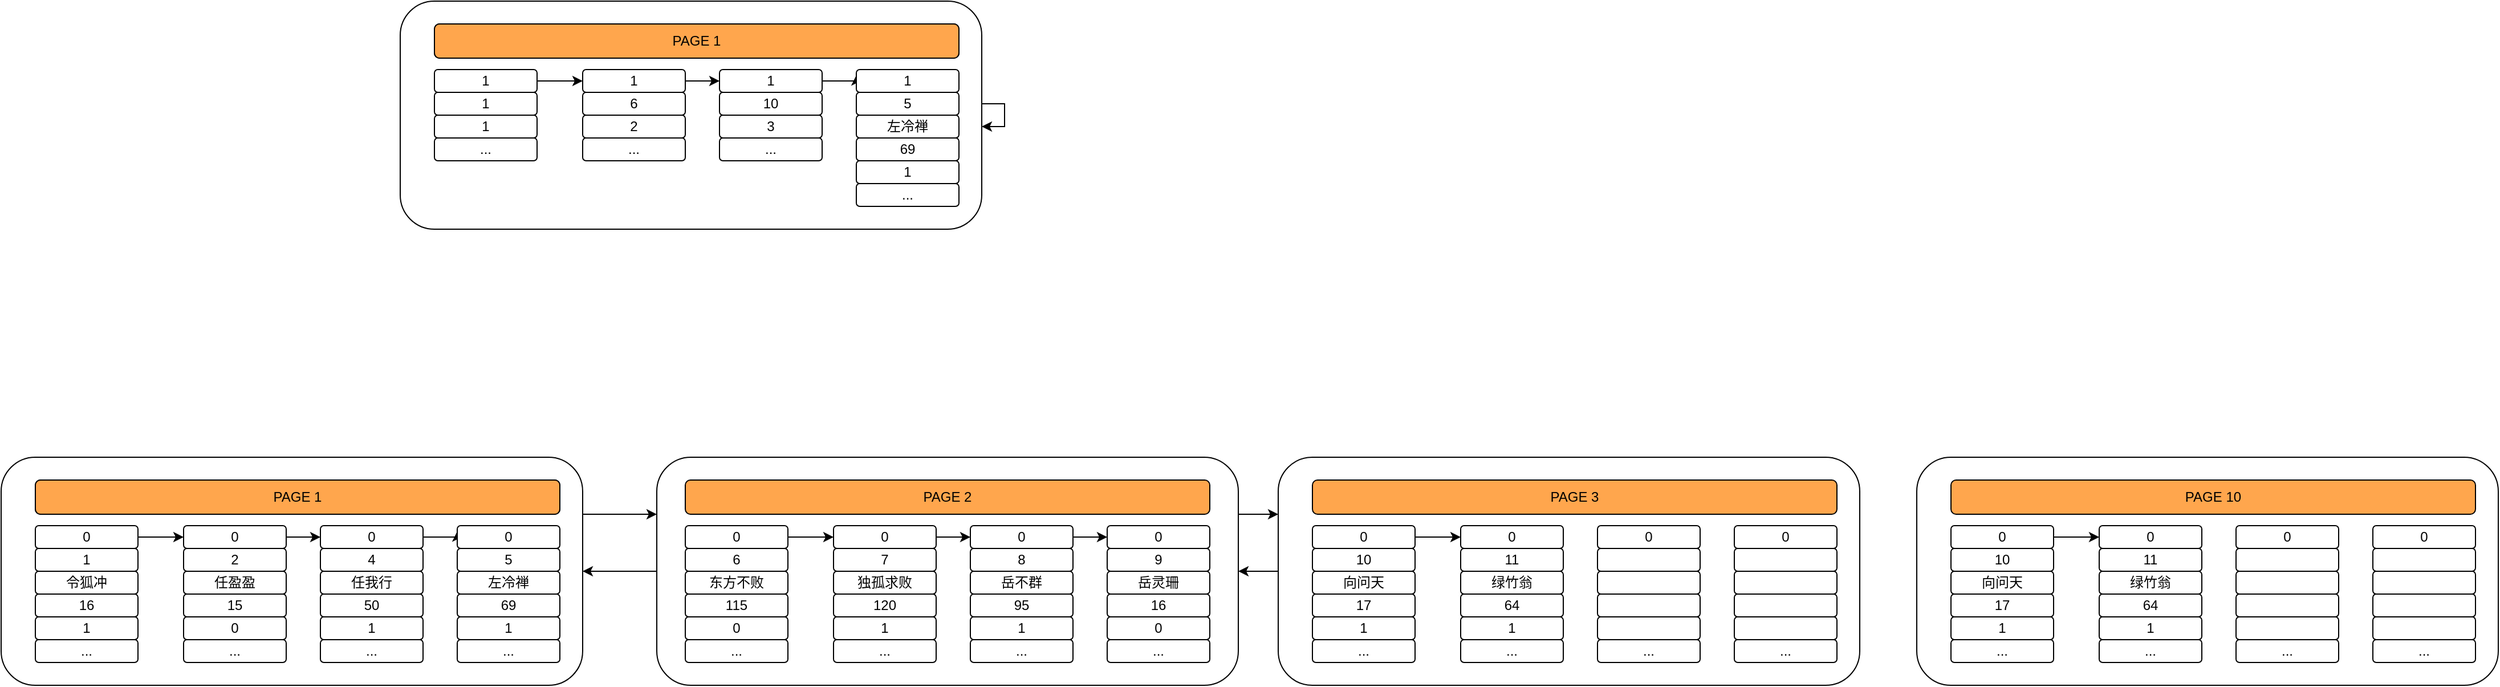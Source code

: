 <mxfile version="17.2.5" type="github">
  <diagram id="7UdDkVMXQPqJ16l7_mLh" name="第 1 页">
    <mxGraphModel dx="1221" dy="588" grid="1" gridSize="10" guides="1" tooltips="1" connect="1" arrows="1" fold="1" page="1" pageScale="1" pageWidth="827" pageHeight="1169" math="0" shadow="0">
      <root>
        <mxCell id="0" />
        <mxCell id="1" parent="0" />
        <mxCell id="IbyFdjmPlWambPThYL8s-92" style="edgeStyle=orthogonalEdgeStyle;rounded=0;orthogonalLoop=1;jettySize=auto;html=1;exitX=1;exitY=0.25;exitDx=0;exitDy=0;entryX=0;entryY=0.25;entryDx=0;entryDy=0;" edge="1" parent="1" source="IbyFdjmPlWambPThYL8s-3" target="IbyFdjmPlWambPThYL8s-35">
          <mxGeometry relative="1" as="geometry" />
        </mxCell>
        <mxCell id="IbyFdjmPlWambPThYL8s-3" value="" style="rounded=1;whiteSpace=wrap;html=1;" vertex="1" parent="1">
          <mxGeometry x="90" y="900" width="510" height="200" as="geometry" />
        </mxCell>
        <mxCell id="IbyFdjmPlWambPThYL8s-88" style="edgeStyle=orthogonalEdgeStyle;rounded=0;orthogonalLoop=1;jettySize=auto;html=1;exitX=1;exitY=0.5;exitDx=0;exitDy=0;" edge="1" parent="1" source="IbyFdjmPlWambPThYL8s-4" target="IbyFdjmPlWambPThYL8s-10">
          <mxGeometry relative="1" as="geometry" />
        </mxCell>
        <mxCell id="IbyFdjmPlWambPThYL8s-4" value="0" style="rounded=1;whiteSpace=wrap;html=1;" vertex="1" parent="1">
          <mxGeometry x="120" y="960" width="90" height="20" as="geometry" />
        </mxCell>
        <mxCell id="IbyFdjmPlWambPThYL8s-5" value="1" style="rounded=1;whiteSpace=wrap;html=1;" vertex="1" parent="1">
          <mxGeometry x="120" y="980" width="90" height="20" as="geometry" />
        </mxCell>
        <mxCell id="IbyFdjmPlWambPThYL8s-6" value="令狐冲" style="rounded=1;whiteSpace=wrap;html=1;" vertex="1" parent="1">
          <mxGeometry x="120" y="1000" width="90" height="20" as="geometry" />
        </mxCell>
        <mxCell id="IbyFdjmPlWambPThYL8s-7" value="16" style="rounded=1;whiteSpace=wrap;html=1;" vertex="1" parent="1">
          <mxGeometry x="120" y="1020" width="90" height="20" as="geometry" />
        </mxCell>
        <mxCell id="IbyFdjmPlWambPThYL8s-8" value="1" style="rounded=1;whiteSpace=wrap;html=1;" vertex="1" parent="1">
          <mxGeometry x="120" y="1040" width="90" height="20" as="geometry" />
        </mxCell>
        <mxCell id="IbyFdjmPlWambPThYL8s-9" value="..." style="rounded=1;whiteSpace=wrap;html=1;" vertex="1" parent="1">
          <mxGeometry x="120" y="1060" width="90" height="20" as="geometry" />
        </mxCell>
        <mxCell id="IbyFdjmPlWambPThYL8s-89" style="edgeStyle=orthogonalEdgeStyle;rounded=0;orthogonalLoop=1;jettySize=auto;html=1;exitX=1;exitY=0.5;exitDx=0;exitDy=0;entryX=0;entryY=0.5;entryDx=0;entryDy=0;" edge="1" parent="1" source="IbyFdjmPlWambPThYL8s-10" target="IbyFdjmPlWambPThYL8s-22">
          <mxGeometry relative="1" as="geometry" />
        </mxCell>
        <mxCell id="IbyFdjmPlWambPThYL8s-10" value="0" style="rounded=1;whiteSpace=wrap;html=1;" vertex="1" parent="1">
          <mxGeometry x="250" y="960" width="90" height="20" as="geometry" />
        </mxCell>
        <mxCell id="IbyFdjmPlWambPThYL8s-11" value="2" style="rounded=1;whiteSpace=wrap;html=1;" vertex="1" parent="1">
          <mxGeometry x="250" y="980" width="90" height="20" as="geometry" />
        </mxCell>
        <mxCell id="IbyFdjmPlWambPThYL8s-12" value="任盈盈" style="rounded=1;whiteSpace=wrap;html=1;" vertex="1" parent="1">
          <mxGeometry x="250" y="1000" width="90" height="20" as="geometry" />
        </mxCell>
        <mxCell id="IbyFdjmPlWambPThYL8s-13" value="15" style="rounded=1;whiteSpace=wrap;html=1;" vertex="1" parent="1">
          <mxGeometry x="250" y="1020" width="90" height="20" as="geometry" />
        </mxCell>
        <mxCell id="IbyFdjmPlWambPThYL8s-14" value="0" style="rounded=1;whiteSpace=wrap;html=1;" vertex="1" parent="1">
          <mxGeometry x="250" y="1040" width="90" height="20" as="geometry" />
        </mxCell>
        <mxCell id="IbyFdjmPlWambPThYL8s-15" value="..." style="rounded=1;whiteSpace=wrap;html=1;" vertex="1" parent="1">
          <mxGeometry x="250" y="1060" width="90" height="20" as="geometry" />
        </mxCell>
        <mxCell id="IbyFdjmPlWambPThYL8s-90" style="edgeStyle=orthogonalEdgeStyle;rounded=0;orthogonalLoop=1;jettySize=auto;html=1;exitX=1;exitY=0.5;exitDx=0;exitDy=0;entryX=0;entryY=0.25;entryDx=0;entryDy=0;" edge="1" parent="1" source="IbyFdjmPlWambPThYL8s-22" target="IbyFdjmPlWambPThYL8s-28">
          <mxGeometry relative="1" as="geometry" />
        </mxCell>
        <mxCell id="IbyFdjmPlWambPThYL8s-22" value="0" style="rounded=1;whiteSpace=wrap;html=1;" vertex="1" parent="1">
          <mxGeometry x="370" y="960" width="90" height="20" as="geometry" />
        </mxCell>
        <mxCell id="IbyFdjmPlWambPThYL8s-23" value="4" style="rounded=1;whiteSpace=wrap;html=1;" vertex="1" parent="1">
          <mxGeometry x="370" y="980" width="90" height="20" as="geometry" />
        </mxCell>
        <mxCell id="IbyFdjmPlWambPThYL8s-24" value="任我行" style="rounded=1;whiteSpace=wrap;html=1;" vertex="1" parent="1">
          <mxGeometry x="370" y="1000" width="90" height="20" as="geometry" />
        </mxCell>
        <mxCell id="IbyFdjmPlWambPThYL8s-25" value="50" style="rounded=1;whiteSpace=wrap;html=1;" vertex="1" parent="1">
          <mxGeometry x="370" y="1020" width="90" height="20" as="geometry" />
        </mxCell>
        <mxCell id="IbyFdjmPlWambPThYL8s-26" value="1" style="rounded=1;whiteSpace=wrap;html=1;" vertex="1" parent="1">
          <mxGeometry x="370" y="1040" width="90" height="20" as="geometry" />
        </mxCell>
        <mxCell id="IbyFdjmPlWambPThYL8s-27" value="..." style="rounded=1;whiteSpace=wrap;html=1;" vertex="1" parent="1">
          <mxGeometry x="370" y="1060" width="90" height="20" as="geometry" />
        </mxCell>
        <mxCell id="IbyFdjmPlWambPThYL8s-28" value="0" style="rounded=1;whiteSpace=wrap;html=1;" vertex="1" parent="1">
          <mxGeometry x="490" y="960" width="90" height="20" as="geometry" />
        </mxCell>
        <mxCell id="IbyFdjmPlWambPThYL8s-29" value="5" style="rounded=1;whiteSpace=wrap;html=1;" vertex="1" parent="1">
          <mxGeometry x="490" y="980" width="90" height="20" as="geometry" />
        </mxCell>
        <mxCell id="IbyFdjmPlWambPThYL8s-30" value="左冷禅" style="rounded=1;whiteSpace=wrap;html=1;" vertex="1" parent="1">
          <mxGeometry x="490" y="1000" width="90" height="20" as="geometry" />
        </mxCell>
        <mxCell id="IbyFdjmPlWambPThYL8s-31" value="69" style="rounded=1;whiteSpace=wrap;html=1;" vertex="1" parent="1">
          <mxGeometry x="490" y="1020" width="90" height="20" as="geometry" />
        </mxCell>
        <mxCell id="IbyFdjmPlWambPThYL8s-32" value="1" style="rounded=1;whiteSpace=wrap;html=1;" vertex="1" parent="1">
          <mxGeometry x="490" y="1040" width="90" height="20" as="geometry" />
        </mxCell>
        <mxCell id="IbyFdjmPlWambPThYL8s-33" value="..." style="rounded=1;whiteSpace=wrap;html=1;" vertex="1" parent="1">
          <mxGeometry x="490" y="1060" width="90" height="20" as="geometry" />
        </mxCell>
        <mxCell id="IbyFdjmPlWambPThYL8s-34" value="PAGE 1" style="rounded=1;whiteSpace=wrap;html=1;" vertex="1" parent="1">
          <mxGeometry x="120" y="920" width="460" height="30" as="geometry" />
        </mxCell>
        <mxCell id="IbyFdjmPlWambPThYL8s-93" style="edgeStyle=orthogonalEdgeStyle;rounded=0;orthogonalLoop=1;jettySize=auto;html=1;exitX=0;exitY=0.5;exitDx=0;exitDy=0;entryX=1;entryY=0.5;entryDx=0;entryDy=0;" edge="1" parent="1" source="IbyFdjmPlWambPThYL8s-35" target="IbyFdjmPlWambPThYL8s-3">
          <mxGeometry relative="1" as="geometry" />
        </mxCell>
        <mxCell id="IbyFdjmPlWambPThYL8s-97" style="edgeStyle=orthogonalEdgeStyle;rounded=0;orthogonalLoop=1;jettySize=auto;html=1;exitX=1;exitY=0.25;exitDx=0;exitDy=0;entryX=0;entryY=0.25;entryDx=0;entryDy=0;" edge="1" parent="1" source="IbyFdjmPlWambPThYL8s-35" target="IbyFdjmPlWambPThYL8s-61">
          <mxGeometry relative="1" as="geometry" />
        </mxCell>
        <mxCell id="IbyFdjmPlWambPThYL8s-35" value="" style="rounded=1;whiteSpace=wrap;html=1;" vertex="1" parent="1">
          <mxGeometry x="665" y="900" width="510" height="200" as="geometry" />
        </mxCell>
        <mxCell id="IbyFdjmPlWambPThYL8s-94" style="edgeStyle=orthogonalEdgeStyle;rounded=0;orthogonalLoop=1;jettySize=auto;html=1;exitX=1;exitY=0.5;exitDx=0;exitDy=0;entryX=0;entryY=0.5;entryDx=0;entryDy=0;" edge="1" parent="1" source="IbyFdjmPlWambPThYL8s-36" target="IbyFdjmPlWambPThYL8s-42">
          <mxGeometry relative="1" as="geometry" />
        </mxCell>
        <mxCell id="IbyFdjmPlWambPThYL8s-36" value="0" style="rounded=1;whiteSpace=wrap;html=1;" vertex="1" parent="1">
          <mxGeometry x="690" y="960" width="90" height="20" as="geometry" />
        </mxCell>
        <mxCell id="IbyFdjmPlWambPThYL8s-37" value="6" style="rounded=1;whiteSpace=wrap;html=1;" vertex="1" parent="1">
          <mxGeometry x="690" y="980" width="90" height="20" as="geometry" />
        </mxCell>
        <mxCell id="IbyFdjmPlWambPThYL8s-38" value="东方不败" style="rounded=1;whiteSpace=wrap;html=1;" vertex="1" parent="1">
          <mxGeometry x="690" y="1000" width="90" height="20" as="geometry" />
        </mxCell>
        <mxCell id="IbyFdjmPlWambPThYL8s-39" value="115" style="rounded=1;whiteSpace=wrap;html=1;" vertex="1" parent="1">
          <mxGeometry x="690" y="1020" width="90" height="20" as="geometry" />
        </mxCell>
        <mxCell id="IbyFdjmPlWambPThYL8s-40" value="0" style="rounded=1;whiteSpace=wrap;html=1;" vertex="1" parent="1">
          <mxGeometry x="690" y="1040" width="90" height="20" as="geometry" />
        </mxCell>
        <mxCell id="IbyFdjmPlWambPThYL8s-41" value="..." style="rounded=1;whiteSpace=wrap;html=1;" vertex="1" parent="1">
          <mxGeometry x="690" y="1060" width="90" height="20" as="geometry" />
        </mxCell>
        <mxCell id="IbyFdjmPlWambPThYL8s-95" style="edgeStyle=orthogonalEdgeStyle;rounded=0;orthogonalLoop=1;jettySize=auto;html=1;exitX=1;exitY=0.5;exitDx=0;exitDy=0;" edge="1" parent="1" source="IbyFdjmPlWambPThYL8s-42" target="IbyFdjmPlWambPThYL8s-48">
          <mxGeometry relative="1" as="geometry" />
        </mxCell>
        <mxCell id="IbyFdjmPlWambPThYL8s-42" value="0" style="rounded=1;whiteSpace=wrap;html=1;" vertex="1" parent="1">
          <mxGeometry x="820" y="960" width="90" height="20" as="geometry" />
        </mxCell>
        <mxCell id="IbyFdjmPlWambPThYL8s-43" value="7" style="rounded=1;whiteSpace=wrap;html=1;" vertex="1" parent="1">
          <mxGeometry x="820" y="980" width="90" height="20" as="geometry" />
        </mxCell>
        <mxCell id="IbyFdjmPlWambPThYL8s-44" value="独孤求败" style="rounded=1;whiteSpace=wrap;html=1;" vertex="1" parent="1">
          <mxGeometry x="820" y="1000" width="90" height="20" as="geometry" />
        </mxCell>
        <mxCell id="IbyFdjmPlWambPThYL8s-45" value="120" style="rounded=1;whiteSpace=wrap;html=1;" vertex="1" parent="1">
          <mxGeometry x="820" y="1020" width="90" height="20" as="geometry" />
        </mxCell>
        <mxCell id="IbyFdjmPlWambPThYL8s-46" value="1" style="rounded=1;whiteSpace=wrap;html=1;" vertex="1" parent="1">
          <mxGeometry x="820" y="1040" width="90" height="20" as="geometry" />
        </mxCell>
        <mxCell id="IbyFdjmPlWambPThYL8s-47" value="..." style="rounded=1;whiteSpace=wrap;html=1;" vertex="1" parent="1">
          <mxGeometry x="820" y="1060" width="90" height="20" as="geometry" />
        </mxCell>
        <mxCell id="IbyFdjmPlWambPThYL8s-96" style="edgeStyle=orthogonalEdgeStyle;rounded=0;orthogonalLoop=1;jettySize=auto;html=1;exitX=1;exitY=0.5;exitDx=0;exitDy=0;entryX=0;entryY=0.5;entryDx=0;entryDy=0;" edge="1" parent="1" source="IbyFdjmPlWambPThYL8s-48" target="IbyFdjmPlWambPThYL8s-54">
          <mxGeometry relative="1" as="geometry" />
        </mxCell>
        <mxCell id="IbyFdjmPlWambPThYL8s-48" value="0" style="rounded=1;whiteSpace=wrap;html=1;" vertex="1" parent="1">
          <mxGeometry x="940" y="960" width="90" height="20" as="geometry" />
        </mxCell>
        <mxCell id="IbyFdjmPlWambPThYL8s-49" value="8" style="rounded=1;whiteSpace=wrap;html=1;" vertex="1" parent="1">
          <mxGeometry x="940" y="980" width="90" height="20" as="geometry" />
        </mxCell>
        <mxCell id="IbyFdjmPlWambPThYL8s-50" value="岳不群" style="rounded=1;whiteSpace=wrap;html=1;" vertex="1" parent="1">
          <mxGeometry x="940" y="1000" width="90" height="20" as="geometry" />
        </mxCell>
        <mxCell id="IbyFdjmPlWambPThYL8s-51" value="95" style="rounded=1;whiteSpace=wrap;html=1;" vertex="1" parent="1">
          <mxGeometry x="940" y="1020" width="90" height="20" as="geometry" />
        </mxCell>
        <mxCell id="IbyFdjmPlWambPThYL8s-52" value="1" style="rounded=1;whiteSpace=wrap;html=1;" vertex="1" parent="1">
          <mxGeometry x="940" y="1040" width="90" height="20" as="geometry" />
        </mxCell>
        <mxCell id="IbyFdjmPlWambPThYL8s-53" value="..." style="rounded=1;whiteSpace=wrap;html=1;" vertex="1" parent="1">
          <mxGeometry x="940" y="1060" width="90" height="20" as="geometry" />
        </mxCell>
        <mxCell id="IbyFdjmPlWambPThYL8s-54" value="0" style="rounded=1;whiteSpace=wrap;html=1;" vertex="1" parent="1">
          <mxGeometry x="1060" y="960" width="90" height="20" as="geometry" />
        </mxCell>
        <mxCell id="IbyFdjmPlWambPThYL8s-55" value="9" style="rounded=1;whiteSpace=wrap;html=1;" vertex="1" parent="1">
          <mxGeometry x="1060" y="980" width="90" height="20" as="geometry" />
        </mxCell>
        <mxCell id="IbyFdjmPlWambPThYL8s-56" value="岳灵珊" style="rounded=1;whiteSpace=wrap;html=1;" vertex="1" parent="1">
          <mxGeometry x="1060" y="1000" width="90" height="20" as="geometry" />
        </mxCell>
        <mxCell id="IbyFdjmPlWambPThYL8s-57" value="16" style="rounded=1;whiteSpace=wrap;html=1;" vertex="1" parent="1">
          <mxGeometry x="1060" y="1020" width="90" height="20" as="geometry" />
        </mxCell>
        <mxCell id="IbyFdjmPlWambPThYL8s-58" value="0" style="rounded=1;whiteSpace=wrap;html=1;" vertex="1" parent="1">
          <mxGeometry x="1060" y="1040" width="90" height="20" as="geometry" />
        </mxCell>
        <mxCell id="IbyFdjmPlWambPThYL8s-59" value="..." style="rounded=1;whiteSpace=wrap;html=1;" vertex="1" parent="1">
          <mxGeometry x="1060" y="1060" width="90" height="20" as="geometry" />
        </mxCell>
        <mxCell id="IbyFdjmPlWambPThYL8s-60" value="PAGE 2" style="rounded=1;whiteSpace=wrap;html=1;fillColor=#FFA64D;" vertex="1" parent="1">
          <mxGeometry x="690" y="920" width="460" height="30" as="geometry" />
        </mxCell>
        <mxCell id="IbyFdjmPlWambPThYL8s-98" style="edgeStyle=orthogonalEdgeStyle;rounded=0;orthogonalLoop=1;jettySize=auto;html=1;exitX=0;exitY=0.5;exitDx=0;exitDy=0;entryX=1;entryY=0.5;entryDx=0;entryDy=0;" edge="1" parent="1" source="IbyFdjmPlWambPThYL8s-61" target="IbyFdjmPlWambPThYL8s-35">
          <mxGeometry relative="1" as="geometry" />
        </mxCell>
        <mxCell id="IbyFdjmPlWambPThYL8s-61" value="" style="rounded=1;whiteSpace=wrap;html=1;" vertex="1" parent="1">
          <mxGeometry x="1210" y="900" width="510" height="200" as="geometry" />
        </mxCell>
        <mxCell id="IbyFdjmPlWambPThYL8s-99" style="edgeStyle=orthogonalEdgeStyle;rounded=0;orthogonalLoop=1;jettySize=auto;html=1;exitX=1;exitY=0.5;exitDx=0;exitDy=0;entryX=0;entryY=0.5;entryDx=0;entryDy=0;" edge="1" parent="1" source="IbyFdjmPlWambPThYL8s-62" target="IbyFdjmPlWambPThYL8s-68">
          <mxGeometry relative="1" as="geometry" />
        </mxCell>
        <mxCell id="IbyFdjmPlWambPThYL8s-62" value="0" style="rounded=1;whiteSpace=wrap;html=1;" vertex="1" parent="1">
          <mxGeometry x="1240" y="960" width="90" height="20" as="geometry" />
        </mxCell>
        <mxCell id="IbyFdjmPlWambPThYL8s-63" value="10" style="rounded=1;whiteSpace=wrap;html=1;" vertex="1" parent="1">
          <mxGeometry x="1240" y="980" width="90" height="20" as="geometry" />
        </mxCell>
        <mxCell id="IbyFdjmPlWambPThYL8s-64" value="向问天" style="rounded=1;whiteSpace=wrap;html=1;" vertex="1" parent="1">
          <mxGeometry x="1240" y="1000" width="90" height="20" as="geometry" />
        </mxCell>
        <mxCell id="IbyFdjmPlWambPThYL8s-65" value="17" style="rounded=1;whiteSpace=wrap;html=1;" vertex="1" parent="1">
          <mxGeometry x="1240" y="1020" width="90" height="20" as="geometry" />
        </mxCell>
        <mxCell id="IbyFdjmPlWambPThYL8s-66" value="1" style="rounded=1;whiteSpace=wrap;html=1;" vertex="1" parent="1">
          <mxGeometry x="1240" y="1040" width="90" height="20" as="geometry" />
        </mxCell>
        <mxCell id="IbyFdjmPlWambPThYL8s-67" value="..." style="rounded=1;whiteSpace=wrap;html=1;" vertex="1" parent="1">
          <mxGeometry x="1240" y="1060" width="90" height="20" as="geometry" />
        </mxCell>
        <mxCell id="IbyFdjmPlWambPThYL8s-68" value="0" style="rounded=1;whiteSpace=wrap;html=1;" vertex="1" parent="1">
          <mxGeometry x="1370" y="960" width="90" height="20" as="geometry" />
        </mxCell>
        <mxCell id="IbyFdjmPlWambPThYL8s-69" value="11" style="rounded=1;whiteSpace=wrap;html=1;" vertex="1" parent="1">
          <mxGeometry x="1370" y="980" width="90" height="20" as="geometry" />
        </mxCell>
        <mxCell id="IbyFdjmPlWambPThYL8s-70" value="绿竹翁" style="rounded=1;whiteSpace=wrap;html=1;" vertex="1" parent="1">
          <mxGeometry x="1370" y="1000" width="90" height="20" as="geometry" />
        </mxCell>
        <mxCell id="IbyFdjmPlWambPThYL8s-71" value="64" style="rounded=1;whiteSpace=wrap;html=1;" vertex="1" parent="1">
          <mxGeometry x="1370" y="1020" width="90" height="20" as="geometry" />
        </mxCell>
        <mxCell id="IbyFdjmPlWambPThYL8s-72" value="1" style="rounded=1;whiteSpace=wrap;html=1;" vertex="1" parent="1">
          <mxGeometry x="1370" y="1040" width="90" height="20" as="geometry" />
        </mxCell>
        <mxCell id="IbyFdjmPlWambPThYL8s-73" value="..." style="rounded=1;whiteSpace=wrap;html=1;" vertex="1" parent="1">
          <mxGeometry x="1370" y="1060" width="90" height="20" as="geometry" />
        </mxCell>
        <mxCell id="IbyFdjmPlWambPThYL8s-74" value="0" style="rounded=1;whiteSpace=wrap;html=1;" vertex="1" parent="1">
          <mxGeometry x="1490" y="960" width="90" height="20" as="geometry" />
        </mxCell>
        <mxCell id="IbyFdjmPlWambPThYL8s-75" value="" style="rounded=1;whiteSpace=wrap;html=1;" vertex="1" parent="1">
          <mxGeometry x="1490" y="980" width="90" height="20" as="geometry" />
        </mxCell>
        <mxCell id="IbyFdjmPlWambPThYL8s-76" value="" style="rounded=1;whiteSpace=wrap;html=1;" vertex="1" parent="1">
          <mxGeometry x="1490" y="1000" width="90" height="20" as="geometry" />
        </mxCell>
        <mxCell id="IbyFdjmPlWambPThYL8s-77" value="" style="rounded=1;whiteSpace=wrap;html=1;" vertex="1" parent="1">
          <mxGeometry x="1490" y="1020" width="90" height="20" as="geometry" />
        </mxCell>
        <mxCell id="IbyFdjmPlWambPThYL8s-78" value="" style="rounded=1;whiteSpace=wrap;html=1;" vertex="1" parent="1">
          <mxGeometry x="1490" y="1040" width="90" height="20" as="geometry" />
        </mxCell>
        <mxCell id="IbyFdjmPlWambPThYL8s-79" value="..." style="rounded=1;whiteSpace=wrap;html=1;" vertex="1" parent="1">
          <mxGeometry x="1490" y="1060" width="90" height="20" as="geometry" />
        </mxCell>
        <mxCell id="IbyFdjmPlWambPThYL8s-80" value="0" style="rounded=1;whiteSpace=wrap;html=1;" vertex="1" parent="1">
          <mxGeometry x="1610" y="960" width="90" height="20" as="geometry" />
        </mxCell>
        <mxCell id="IbyFdjmPlWambPThYL8s-81" value="" style="rounded=1;whiteSpace=wrap;html=1;" vertex="1" parent="1">
          <mxGeometry x="1610" y="980" width="90" height="20" as="geometry" />
        </mxCell>
        <mxCell id="IbyFdjmPlWambPThYL8s-82" value="" style="rounded=1;whiteSpace=wrap;html=1;" vertex="1" parent="1">
          <mxGeometry x="1610" y="1000" width="90" height="20" as="geometry" />
        </mxCell>
        <mxCell id="IbyFdjmPlWambPThYL8s-83" value="" style="rounded=1;whiteSpace=wrap;html=1;" vertex="1" parent="1">
          <mxGeometry x="1610" y="1020" width="90" height="20" as="geometry" />
        </mxCell>
        <mxCell id="IbyFdjmPlWambPThYL8s-84" value="" style="rounded=1;whiteSpace=wrap;html=1;" vertex="1" parent="1">
          <mxGeometry x="1610" y="1040" width="90" height="20" as="geometry" />
        </mxCell>
        <mxCell id="IbyFdjmPlWambPThYL8s-85" value="..." style="rounded=1;whiteSpace=wrap;html=1;" vertex="1" parent="1">
          <mxGeometry x="1610" y="1060" width="90" height="20" as="geometry" />
        </mxCell>
        <mxCell id="IbyFdjmPlWambPThYL8s-86" value="PAGE 3" style="rounded=1;whiteSpace=wrap;html=1;fillColor=#FFA64D;" vertex="1" parent="1">
          <mxGeometry x="1240" y="920" width="460" height="30" as="geometry" />
        </mxCell>
        <mxCell id="IbyFdjmPlWambPThYL8s-87" value="PAGE 1" style="rounded=1;whiteSpace=wrap;html=1;fillColor=#FFA64D;" vertex="1" parent="1">
          <mxGeometry x="120" y="920" width="460" height="30" as="geometry" />
        </mxCell>
        <mxCell id="IbyFdjmPlWambPThYL8s-100" value="" style="rounded=1;whiteSpace=wrap;html=1;" vertex="1" parent="1">
          <mxGeometry x="1770" y="900" width="510" height="200" as="geometry" />
        </mxCell>
        <mxCell id="IbyFdjmPlWambPThYL8s-101" style="edgeStyle=orthogonalEdgeStyle;rounded=0;orthogonalLoop=1;jettySize=auto;html=1;exitX=1;exitY=0.5;exitDx=0;exitDy=0;entryX=0;entryY=0.5;entryDx=0;entryDy=0;" edge="1" parent="1" source="IbyFdjmPlWambPThYL8s-102" target="IbyFdjmPlWambPThYL8s-108">
          <mxGeometry relative="1" as="geometry" />
        </mxCell>
        <mxCell id="IbyFdjmPlWambPThYL8s-102" value="0" style="rounded=1;whiteSpace=wrap;html=1;" vertex="1" parent="1">
          <mxGeometry x="1800" y="960" width="90" height="20" as="geometry" />
        </mxCell>
        <mxCell id="IbyFdjmPlWambPThYL8s-103" value="10" style="rounded=1;whiteSpace=wrap;html=1;" vertex="1" parent="1">
          <mxGeometry x="1800" y="980" width="90" height="20" as="geometry" />
        </mxCell>
        <mxCell id="IbyFdjmPlWambPThYL8s-104" value="向问天" style="rounded=1;whiteSpace=wrap;html=1;" vertex="1" parent="1">
          <mxGeometry x="1800" y="1000" width="90" height="20" as="geometry" />
        </mxCell>
        <mxCell id="IbyFdjmPlWambPThYL8s-105" value="17" style="rounded=1;whiteSpace=wrap;html=1;" vertex="1" parent="1">
          <mxGeometry x="1800" y="1020" width="90" height="20" as="geometry" />
        </mxCell>
        <mxCell id="IbyFdjmPlWambPThYL8s-106" value="1" style="rounded=1;whiteSpace=wrap;html=1;" vertex="1" parent="1">
          <mxGeometry x="1800" y="1040" width="90" height="20" as="geometry" />
        </mxCell>
        <mxCell id="IbyFdjmPlWambPThYL8s-107" value="..." style="rounded=1;whiteSpace=wrap;html=1;" vertex="1" parent="1">
          <mxGeometry x="1800" y="1060" width="90" height="20" as="geometry" />
        </mxCell>
        <mxCell id="IbyFdjmPlWambPThYL8s-108" value="0" style="rounded=1;whiteSpace=wrap;html=1;" vertex="1" parent="1">
          <mxGeometry x="1930" y="960" width="90" height="20" as="geometry" />
        </mxCell>
        <mxCell id="IbyFdjmPlWambPThYL8s-109" value="11" style="rounded=1;whiteSpace=wrap;html=1;" vertex="1" parent="1">
          <mxGeometry x="1930" y="980" width="90" height="20" as="geometry" />
        </mxCell>
        <mxCell id="IbyFdjmPlWambPThYL8s-110" value="绿竹翁" style="rounded=1;whiteSpace=wrap;html=1;" vertex="1" parent="1">
          <mxGeometry x="1930" y="1000" width="90" height="20" as="geometry" />
        </mxCell>
        <mxCell id="IbyFdjmPlWambPThYL8s-111" value="64" style="rounded=1;whiteSpace=wrap;html=1;" vertex="1" parent="1">
          <mxGeometry x="1930" y="1020" width="90" height="20" as="geometry" />
        </mxCell>
        <mxCell id="IbyFdjmPlWambPThYL8s-112" value="1" style="rounded=1;whiteSpace=wrap;html=1;" vertex="1" parent="1">
          <mxGeometry x="1930" y="1040" width="90" height="20" as="geometry" />
        </mxCell>
        <mxCell id="IbyFdjmPlWambPThYL8s-113" value="..." style="rounded=1;whiteSpace=wrap;html=1;" vertex="1" parent="1">
          <mxGeometry x="1930" y="1060" width="90" height="20" as="geometry" />
        </mxCell>
        <mxCell id="IbyFdjmPlWambPThYL8s-114" value="0" style="rounded=1;whiteSpace=wrap;html=1;" vertex="1" parent="1">
          <mxGeometry x="2050" y="960" width="90" height="20" as="geometry" />
        </mxCell>
        <mxCell id="IbyFdjmPlWambPThYL8s-115" value="" style="rounded=1;whiteSpace=wrap;html=1;" vertex="1" parent="1">
          <mxGeometry x="2050" y="980" width="90" height="20" as="geometry" />
        </mxCell>
        <mxCell id="IbyFdjmPlWambPThYL8s-116" value="" style="rounded=1;whiteSpace=wrap;html=1;" vertex="1" parent="1">
          <mxGeometry x="2050" y="1000" width="90" height="20" as="geometry" />
        </mxCell>
        <mxCell id="IbyFdjmPlWambPThYL8s-117" value="" style="rounded=1;whiteSpace=wrap;html=1;" vertex="1" parent="1">
          <mxGeometry x="2050" y="1020" width="90" height="20" as="geometry" />
        </mxCell>
        <mxCell id="IbyFdjmPlWambPThYL8s-118" value="" style="rounded=1;whiteSpace=wrap;html=1;" vertex="1" parent="1">
          <mxGeometry x="2050" y="1040" width="90" height="20" as="geometry" />
        </mxCell>
        <mxCell id="IbyFdjmPlWambPThYL8s-119" value="..." style="rounded=1;whiteSpace=wrap;html=1;" vertex="1" parent="1">
          <mxGeometry x="2050" y="1060" width="90" height="20" as="geometry" />
        </mxCell>
        <mxCell id="IbyFdjmPlWambPThYL8s-120" value="0" style="rounded=1;whiteSpace=wrap;html=1;" vertex="1" parent="1">
          <mxGeometry x="2170" y="960" width="90" height="20" as="geometry" />
        </mxCell>
        <mxCell id="IbyFdjmPlWambPThYL8s-121" value="" style="rounded=1;whiteSpace=wrap;html=1;" vertex="1" parent="1">
          <mxGeometry x="2170" y="980" width="90" height="20" as="geometry" />
        </mxCell>
        <mxCell id="IbyFdjmPlWambPThYL8s-122" value="" style="rounded=1;whiteSpace=wrap;html=1;" vertex="1" parent="1">
          <mxGeometry x="2170" y="1000" width="90" height="20" as="geometry" />
        </mxCell>
        <mxCell id="IbyFdjmPlWambPThYL8s-123" value="" style="rounded=1;whiteSpace=wrap;html=1;" vertex="1" parent="1">
          <mxGeometry x="2170" y="1020" width="90" height="20" as="geometry" />
        </mxCell>
        <mxCell id="IbyFdjmPlWambPThYL8s-124" value="" style="rounded=1;whiteSpace=wrap;html=1;" vertex="1" parent="1">
          <mxGeometry x="2170" y="1040" width="90" height="20" as="geometry" />
        </mxCell>
        <mxCell id="IbyFdjmPlWambPThYL8s-125" value="..." style="rounded=1;whiteSpace=wrap;html=1;" vertex="1" parent="1">
          <mxGeometry x="2170" y="1060" width="90" height="20" as="geometry" />
        </mxCell>
        <mxCell id="IbyFdjmPlWambPThYL8s-126" value="PAGE 10" style="rounded=1;whiteSpace=wrap;html=1;fillColor=#FFA64D;" vertex="1" parent="1">
          <mxGeometry x="1800" y="920" width="460" height="30" as="geometry" />
        </mxCell>
        <mxCell id="IbyFdjmPlWambPThYL8s-127" value="" style="rounded=1;whiteSpace=wrap;html=1;" vertex="1" parent="1">
          <mxGeometry x="440" y="500" width="510" height="200" as="geometry" />
        </mxCell>
        <mxCell id="IbyFdjmPlWambPThYL8s-128" style="edgeStyle=orthogonalEdgeStyle;rounded=0;orthogonalLoop=1;jettySize=auto;html=1;exitX=1;exitY=0.5;exitDx=0;exitDy=0;" edge="1" parent="1" source="IbyFdjmPlWambPThYL8s-129" target="IbyFdjmPlWambPThYL8s-136">
          <mxGeometry relative="1" as="geometry" />
        </mxCell>
        <mxCell id="IbyFdjmPlWambPThYL8s-129" value="1" style="rounded=1;whiteSpace=wrap;html=1;" vertex="1" parent="1">
          <mxGeometry x="470" y="560" width="90" height="20" as="geometry" />
        </mxCell>
        <mxCell id="IbyFdjmPlWambPThYL8s-130" value="1" style="rounded=1;whiteSpace=wrap;html=1;" vertex="1" parent="1">
          <mxGeometry x="470" y="580" width="90" height="20" as="geometry" />
        </mxCell>
        <mxCell id="IbyFdjmPlWambPThYL8s-131" value="1" style="rounded=1;whiteSpace=wrap;html=1;" vertex="1" parent="1">
          <mxGeometry x="470" y="600" width="90" height="20" as="geometry" />
        </mxCell>
        <mxCell id="IbyFdjmPlWambPThYL8s-134" value="..." style="rounded=1;whiteSpace=wrap;html=1;" vertex="1" parent="1">
          <mxGeometry x="470" y="620" width="90" height="20" as="geometry" />
        </mxCell>
        <mxCell id="IbyFdjmPlWambPThYL8s-135" style="edgeStyle=orthogonalEdgeStyle;rounded=0;orthogonalLoop=1;jettySize=auto;html=1;exitX=1;exitY=0.5;exitDx=0;exitDy=0;entryX=0;entryY=0.5;entryDx=0;entryDy=0;" edge="1" parent="1" source="IbyFdjmPlWambPThYL8s-136" target="IbyFdjmPlWambPThYL8s-143">
          <mxGeometry relative="1" as="geometry" />
        </mxCell>
        <mxCell id="IbyFdjmPlWambPThYL8s-136" value="1" style="rounded=1;whiteSpace=wrap;html=1;" vertex="1" parent="1">
          <mxGeometry x="600" y="560" width="90" height="20" as="geometry" />
        </mxCell>
        <mxCell id="IbyFdjmPlWambPThYL8s-137" value="6" style="rounded=1;whiteSpace=wrap;html=1;" vertex="1" parent="1">
          <mxGeometry x="600" y="580" width="90" height="20" as="geometry" />
        </mxCell>
        <mxCell id="IbyFdjmPlWambPThYL8s-138" value="2" style="rounded=1;whiteSpace=wrap;html=1;" vertex="1" parent="1">
          <mxGeometry x="600" y="600" width="90" height="20" as="geometry" />
        </mxCell>
        <mxCell id="IbyFdjmPlWambPThYL8s-141" value="..." style="rounded=1;whiteSpace=wrap;html=1;" vertex="1" parent="1">
          <mxGeometry x="600" y="620" width="90" height="20" as="geometry" />
        </mxCell>
        <mxCell id="IbyFdjmPlWambPThYL8s-142" style="edgeStyle=orthogonalEdgeStyle;rounded=0;orthogonalLoop=1;jettySize=auto;html=1;exitX=1;exitY=0.5;exitDx=0;exitDy=0;entryX=0;entryY=0.25;entryDx=0;entryDy=0;" edge="1" parent="1" source="IbyFdjmPlWambPThYL8s-143" target="IbyFdjmPlWambPThYL8s-149">
          <mxGeometry relative="1" as="geometry" />
        </mxCell>
        <mxCell id="IbyFdjmPlWambPThYL8s-143" value="1" style="rounded=1;whiteSpace=wrap;html=1;" vertex="1" parent="1">
          <mxGeometry x="720" y="560" width="90" height="20" as="geometry" />
        </mxCell>
        <mxCell id="IbyFdjmPlWambPThYL8s-144" value="10" style="rounded=1;whiteSpace=wrap;html=1;" vertex="1" parent="1">
          <mxGeometry x="720" y="580" width="90" height="20" as="geometry" />
        </mxCell>
        <mxCell id="IbyFdjmPlWambPThYL8s-145" value="3" style="rounded=1;whiteSpace=wrap;html=1;" vertex="1" parent="1">
          <mxGeometry x="720" y="600" width="90" height="20" as="geometry" />
        </mxCell>
        <mxCell id="IbyFdjmPlWambPThYL8s-158" style="edgeStyle=orthogonalEdgeStyle;rounded=0;orthogonalLoop=1;jettySize=auto;html=1;" edge="1" parent="1" source="IbyFdjmPlWambPThYL8s-127" target="IbyFdjmPlWambPThYL8s-127">
          <mxGeometry relative="1" as="geometry" />
        </mxCell>
        <mxCell id="IbyFdjmPlWambPThYL8s-148" value="..." style="rounded=1;whiteSpace=wrap;html=1;" vertex="1" parent="1">
          <mxGeometry x="720" y="620" width="90" height="20" as="geometry" />
        </mxCell>
        <mxCell id="IbyFdjmPlWambPThYL8s-149" value="1" style="rounded=1;whiteSpace=wrap;html=1;" vertex="1" parent="1">
          <mxGeometry x="840" y="560" width="90" height="20" as="geometry" />
        </mxCell>
        <mxCell id="IbyFdjmPlWambPThYL8s-150" value="5" style="rounded=1;whiteSpace=wrap;html=1;" vertex="1" parent="1">
          <mxGeometry x="840" y="580" width="90" height="20" as="geometry" />
        </mxCell>
        <mxCell id="IbyFdjmPlWambPThYL8s-151" value="左冷禅" style="rounded=1;whiteSpace=wrap;html=1;" vertex="1" parent="1">
          <mxGeometry x="840" y="600" width="90" height="20" as="geometry" />
        </mxCell>
        <mxCell id="IbyFdjmPlWambPThYL8s-152" value="69" style="rounded=1;whiteSpace=wrap;html=1;" vertex="1" parent="1">
          <mxGeometry x="840" y="620" width="90" height="20" as="geometry" />
        </mxCell>
        <mxCell id="IbyFdjmPlWambPThYL8s-153" value="1" style="rounded=1;whiteSpace=wrap;html=1;" vertex="1" parent="1">
          <mxGeometry x="840" y="640" width="90" height="20" as="geometry" />
        </mxCell>
        <mxCell id="IbyFdjmPlWambPThYL8s-154" value="..." style="rounded=1;whiteSpace=wrap;html=1;" vertex="1" parent="1">
          <mxGeometry x="840" y="660" width="90" height="20" as="geometry" />
        </mxCell>
        <mxCell id="IbyFdjmPlWambPThYL8s-155" value="PAGE 1" style="rounded=1;whiteSpace=wrap;html=1;" vertex="1" parent="1">
          <mxGeometry x="470" y="520" width="460" height="30" as="geometry" />
        </mxCell>
        <mxCell id="IbyFdjmPlWambPThYL8s-156" value="PAGE 1" style="rounded=1;whiteSpace=wrap;html=1;fillColor=#FFA64D;" vertex="1" parent="1">
          <mxGeometry x="470" y="520" width="460" height="30" as="geometry" />
        </mxCell>
      </root>
    </mxGraphModel>
  </diagram>
</mxfile>
